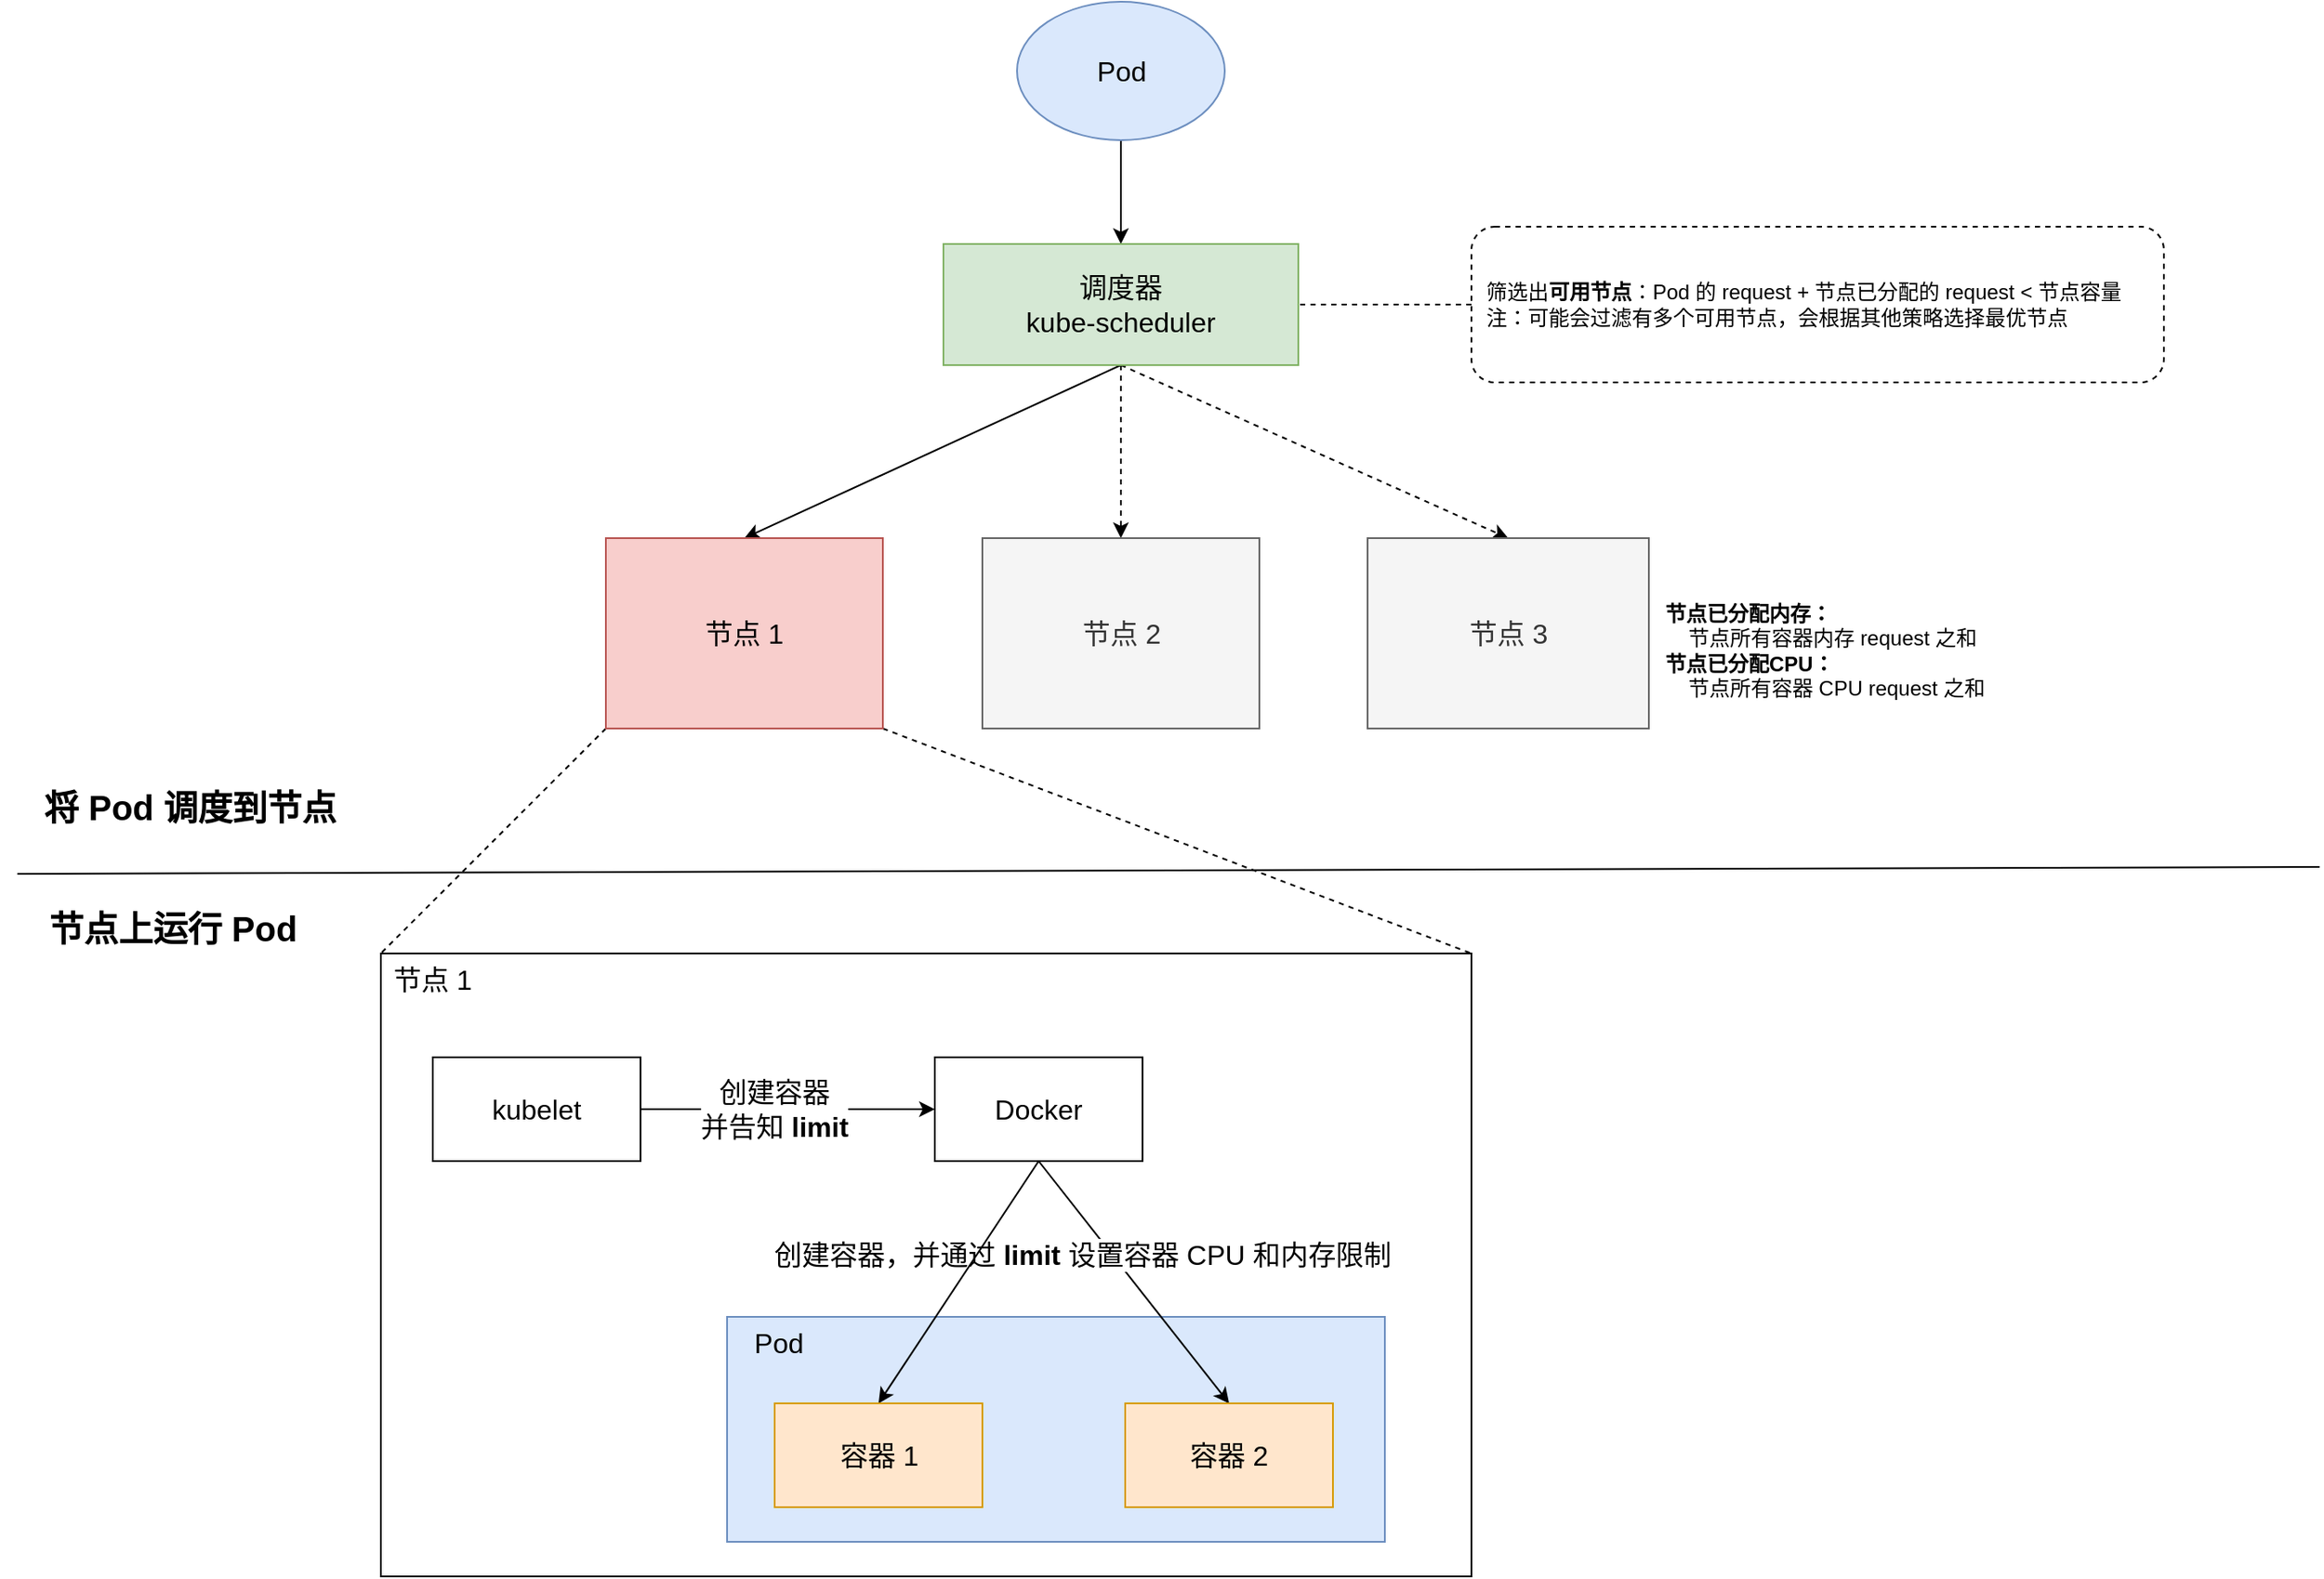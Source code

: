 <mxfile version="20.3.2" type="device"><diagram id="3hMyffaei9FscTaBFjlb" name="第 1 页"><mxGraphModel dx="1730" dy="910" grid="1" gridSize="10" guides="1" tooltips="1" connect="1" arrows="1" fold="1" page="1" pageScale="1" pageWidth="827" pageHeight="1169" math="0" shadow="0"><root><mxCell id="0"/><mxCell id="1" parent="0"/><mxCell id="5OFriBXWDcpiKnjW9ldd-25" value="" style="rounded=0;whiteSpace=wrap;html=1;strokeColor=default;fontSize=16;fillColor=#FFFFFF;" vertex="1" parent="1"><mxGeometry x="250" y="650" width="630" height="360" as="geometry"/></mxCell><mxCell id="5OFriBXWDcpiKnjW9ldd-20" value="" style="rounded=0;whiteSpace=wrap;html=1;fontSize=12;strokeColor=#6c8ebf;fillColor=#dae8fc;" vertex="1" parent="1"><mxGeometry x="450" y="860" width="380" height="130" as="geometry"/></mxCell><mxCell id="5OFriBXWDcpiKnjW9ldd-6" style="edgeStyle=orthogonalEdgeStyle;rounded=0;orthogonalLoop=1;jettySize=auto;html=1;exitX=0.5;exitY=1;exitDx=0;exitDy=0;entryX=0.5;entryY=0;entryDx=0;entryDy=0;fontSize=16;" edge="1" parent="1" source="5OFriBXWDcpiKnjW9ldd-1" target="5OFriBXWDcpiKnjW9ldd-2"><mxGeometry relative="1" as="geometry"/></mxCell><mxCell id="5OFriBXWDcpiKnjW9ldd-1" value="Pod" style="ellipse;whiteSpace=wrap;html=1;fontSize=16;fillColor=#dae8fc;strokeColor=#6c8ebf;" vertex="1" parent="1"><mxGeometry x="617.5" y="100" width="120" height="80" as="geometry"/></mxCell><mxCell id="5OFriBXWDcpiKnjW9ldd-7" style="rounded=0;orthogonalLoop=1;jettySize=auto;html=1;exitX=0.5;exitY=1;exitDx=0;exitDy=0;fontSize=16;entryX=0.5;entryY=0;entryDx=0;entryDy=0;" edge="1" parent="1" source="5OFriBXWDcpiKnjW9ldd-2" target="5OFriBXWDcpiKnjW9ldd-3"><mxGeometry relative="1" as="geometry"/></mxCell><mxCell id="5OFriBXWDcpiKnjW9ldd-8" style="edgeStyle=none;rounded=0;orthogonalLoop=1;jettySize=auto;html=1;exitX=0.5;exitY=1;exitDx=0;exitDy=0;entryX=0.5;entryY=0;entryDx=0;entryDy=0;fontSize=16;dashed=1;" edge="1" parent="1" source="5OFriBXWDcpiKnjW9ldd-2" target="5OFriBXWDcpiKnjW9ldd-4"><mxGeometry relative="1" as="geometry"/></mxCell><mxCell id="5OFriBXWDcpiKnjW9ldd-9" style="edgeStyle=none;rounded=0;orthogonalLoop=1;jettySize=auto;html=1;exitX=0.5;exitY=1;exitDx=0;exitDy=0;entryX=0.5;entryY=0;entryDx=0;entryDy=0;fontSize=16;dashed=1;" edge="1" parent="1" source="5OFriBXWDcpiKnjW9ldd-2" target="5OFriBXWDcpiKnjW9ldd-5"><mxGeometry relative="1" as="geometry"/></mxCell><mxCell id="5OFriBXWDcpiKnjW9ldd-2" value="调度器&lt;br style=&quot;font-size: 16px;&quot;&gt;kube-scheduler" style="rounded=0;whiteSpace=wrap;html=1;fontSize=16;fillColor=#d5e8d4;strokeColor=#82b366;" vertex="1" parent="1"><mxGeometry x="575" y="240" width="205" height="70" as="geometry"/></mxCell><mxCell id="5OFriBXWDcpiKnjW9ldd-28" style="edgeStyle=none;rounded=0;orthogonalLoop=1;jettySize=auto;html=1;exitX=0;exitY=1;exitDx=0;exitDy=0;entryX=0;entryY=0;entryDx=0;entryDy=0;fontSize=16;startArrow=none;startFill=0;endArrow=none;endFill=0;dashed=1;" edge="1" parent="1" source="5OFriBXWDcpiKnjW9ldd-3" target="5OFriBXWDcpiKnjW9ldd-27"><mxGeometry relative="1" as="geometry"/></mxCell><mxCell id="5OFriBXWDcpiKnjW9ldd-29" style="edgeStyle=none;rounded=0;orthogonalLoop=1;jettySize=auto;html=1;exitX=1;exitY=1;exitDx=0;exitDy=0;entryX=1;entryY=0;entryDx=0;entryDy=0;fontSize=16;startArrow=none;startFill=0;endArrow=none;endFill=0;dashed=1;" edge="1" parent="1" source="5OFriBXWDcpiKnjW9ldd-3" target="5OFriBXWDcpiKnjW9ldd-25"><mxGeometry relative="1" as="geometry"/></mxCell><mxCell id="5OFriBXWDcpiKnjW9ldd-3" value="节点 1" style="rounded=0;whiteSpace=wrap;html=1;fontSize=16;fillColor=#f8cecc;strokeColor=#b85450;" vertex="1" parent="1"><mxGeometry x="380" y="410" width="160" height="110" as="geometry"/></mxCell><mxCell id="5OFriBXWDcpiKnjW9ldd-4" value="节点 2" style="rounded=0;whiteSpace=wrap;html=1;fontSize=16;fillColor=#f5f5f5;fontColor=#333333;strokeColor=#666666;" vertex="1" parent="1"><mxGeometry x="597.5" y="410" width="160" height="110" as="geometry"/></mxCell><mxCell id="5OFriBXWDcpiKnjW9ldd-5" value="节点 3" style="rounded=0;whiteSpace=wrap;html=1;fontSize=16;fillColor=#f5f5f5;fontColor=#333333;strokeColor=#666666;" vertex="1" parent="1"><mxGeometry x="820" y="410" width="162.5" height="110" as="geometry"/></mxCell><mxCell id="5OFriBXWDcpiKnjW9ldd-10" value="&lt;b&gt;节点已分配内存：&lt;/b&gt;&lt;br&gt;&amp;nbsp; &amp;nbsp; 节点所有容器内存 request 之和&lt;br style=&quot;font-size: 12px;&quot;&gt;&lt;b&gt;节点已分配CPU：&lt;/b&gt;&lt;br&gt;&amp;nbsp; &amp;nbsp; 节点所有容器 CPU request 之和" style="text;html=1;strokeColor=none;fillColor=none;align=left;verticalAlign=middle;whiteSpace=wrap;rounded=0;fontSize=12;" vertex="1" parent="1"><mxGeometry x="990" y="440" width="220" height="70" as="geometry"/></mxCell><mxCell id="5OFriBXWDcpiKnjW9ldd-12" style="edgeStyle=none;rounded=0;orthogonalLoop=1;jettySize=auto;html=1;exitX=0;exitY=0.5;exitDx=0;exitDy=0;entryX=1;entryY=0.5;entryDx=0;entryDy=0;dashed=1;fontSize=12;endArrow=none;endFill=0;" edge="1" parent="1" source="5OFriBXWDcpiKnjW9ldd-11" target="5OFriBXWDcpiKnjW9ldd-2"><mxGeometry relative="1" as="geometry"/></mxCell><mxCell id="5OFriBXWDcpiKnjW9ldd-11" value="&amp;nbsp; 筛选出&lt;b&gt;可用节点&lt;/b&gt;：Pod 的 request + 节点已分配的 request &amp;lt; 节点容量&lt;br&gt;&amp;nbsp; 注：可能会过滤有多个可用节点，会根据其他策略选择最优节点" style="rounded=1;whiteSpace=wrap;html=1;fontSize=12;align=left;dashed=1;" vertex="1" parent="1"><mxGeometry x="880" y="230" width="400" height="90" as="geometry"/></mxCell><mxCell id="5OFriBXWDcpiKnjW9ldd-16" style="edgeStyle=none;rounded=0;orthogonalLoop=1;jettySize=auto;html=1;exitX=1;exitY=0.5;exitDx=0;exitDy=0;fontSize=12;endArrow=classic;endFill=1;" edge="1" parent="1" source="5OFriBXWDcpiKnjW9ldd-14" target="5OFriBXWDcpiKnjW9ldd-15"><mxGeometry relative="1" as="geometry"/></mxCell><mxCell id="5OFriBXWDcpiKnjW9ldd-24" value="创建容器&lt;br&gt;并告知 &lt;b&gt;limit&lt;/b&gt;" style="edgeLabel;html=1;align=center;verticalAlign=middle;resizable=0;points=[];fontSize=16;" vertex="1" connectable="0" parent="5OFriBXWDcpiKnjW9ldd-16"><mxGeometry x="-0.474" y="3" relative="1" as="geometry"><mxPoint x="32" y="3" as="offset"/></mxGeometry></mxCell><mxCell id="5OFriBXWDcpiKnjW9ldd-14" value="kubelet" style="rounded=0;whiteSpace=wrap;html=1;fontSize=16;" vertex="1" parent="1"><mxGeometry x="280" y="710" width="120" height="60" as="geometry"/></mxCell><mxCell id="5OFriBXWDcpiKnjW9ldd-21" style="edgeStyle=none;rounded=0;orthogonalLoop=1;jettySize=auto;html=1;exitX=0.5;exitY=1;exitDx=0;exitDy=0;entryX=0.5;entryY=0;entryDx=0;entryDy=0;fontSize=12;startArrow=none;startFill=0;endArrow=classic;endFill=1;" edge="1" parent="1" source="5OFriBXWDcpiKnjW9ldd-15" target="5OFriBXWDcpiKnjW9ldd-18"><mxGeometry relative="1" as="geometry"/></mxCell><mxCell id="5OFriBXWDcpiKnjW9ldd-23" value="创建容器，并通过 &lt;b&gt;limit &lt;/b&gt;设置容器 CPU 和内存限制" style="edgeLabel;html=1;align=center;verticalAlign=middle;resizable=0;points=[];fontSize=16;fontStyle=0" vertex="1" connectable="0" parent="5OFriBXWDcpiKnjW9ldd-21"><mxGeometry x="-0.286" y="10" relative="1" as="geometry"><mxPoint x="-22" y="10" as="offset"/></mxGeometry></mxCell><mxCell id="5OFriBXWDcpiKnjW9ldd-22" style="edgeStyle=none;rounded=0;orthogonalLoop=1;jettySize=auto;html=1;exitX=0.5;exitY=1;exitDx=0;exitDy=0;entryX=0.5;entryY=0;entryDx=0;entryDy=0;fontSize=12;startArrow=none;startFill=0;endArrow=classic;endFill=1;" edge="1" parent="1" source="5OFriBXWDcpiKnjW9ldd-15" target="5OFriBXWDcpiKnjW9ldd-17"><mxGeometry relative="1" as="geometry"/></mxCell><mxCell id="5OFriBXWDcpiKnjW9ldd-15" value="Docker" style="rounded=0;whiteSpace=wrap;html=1;fontSize=16;" vertex="1" parent="1"><mxGeometry x="570" y="710" width="120" height="60" as="geometry"/></mxCell><mxCell id="5OFriBXWDcpiKnjW9ldd-17" value="容器 1" style="rounded=0;whiteSpace=wrap;html=1;fontSize=16;fillColor=#ffe6cc;strokeColor=#d79b00;" vertex="1" parent="1"><mxGeometry x="477.5" y="910" width="120" height="60" as="geometry"/></mxCell><mxCell id="5OFriBXWDcpiKnjW9ldd-18" value="容器 2" style="rounded=0;whiteSpace=wrap;html=1;fontSize=16;fillColor=#ffe6cc;strokeColor=#d79b00;" vertex="1" parent="1"><mxGeometry x="680" y="910" width="120" height="60" as="geometry"/></mxCell><mxCell id="5OFriBXWDcpiKnjW9ldd-26" value="Pod" style="text;html=1;strokeColor=none;fillColor=none;align=center;verticalAlign=middle;whiteSpace=wrap;rounded=0;fontSize=16;" vertex="1" parent="1"><mxGeometry x="450" y="860" width="60" height="30" as="geometry"/></mxCell><mxCell id="5OFriBXWDcpiKnjW9ldd-27" value="节点 1" style="text;html=1;strokeColor=none;fillColor=none;align=center;verticalAlign=middle;whiteSpace=wrap;rounded=0;fontSize=16;" vertex="1" parent="1"><mxGeometry x="250" y="650" width="60" height="30" as="geometry"/></mxCell><mxCell id="5OFriBXWDcpiKnjW9ldd-30" value="" style="endArrow=none;html=1;rounded=0;fontSize=16;" edge="1" parent="1"><mxGeometry width="50" height="50" relative="1" as="geometry"><mxPoint x="40" y="604" as="sourcePoint"/><mxPoint x="1370" y="600" as="targetPoint"/></mxGeometry></mxCell><mxCell id="5OFriBXWDcpiKnjW9ldd-31" value="将 Pod 调度到节点" style="text;html=1;strokeColor=none;fillColor=none;align=center;verticalAlign=middle;whiteSpace=wrap;rounded=0;fontSize=20;fontStyle=1" vertex="1" parent="1"><mxGeometry x="40" y="550" width="200" height="30" as="geometry"/></mxCell><mxCell id="5OFriBXWDcpiKnjW9ldd-33" value="节点上运行 Pod" style="text;html=1;strokeColor=none;fillColor=none;align=center;verticalAlign=middle;whiteSpace=wrap;rounded=0;fontSize=20;fontStyle=1" vertex="1" parent="1"><mxGeometry x="30" y="620" width="200" height="30" as="geometry"/></mxCell></root></mxGraphModel></diagram></mxfile>